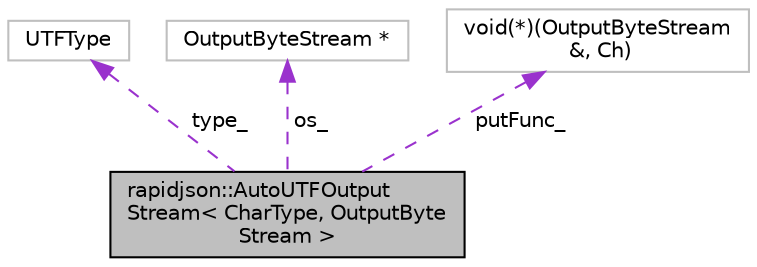 digraph "rapidjson::AutoUTFOutputStream&lt; CharType, OutputByteStream &gt;"
{
 // INTERACTIVE_SVG=YES
 // LATEX_PDF_SIZE
  edge [fontname="Helvetica",fontsize="10",labelfontname="Helvetica",labelfontsize="10"];
  node [fontname="Helvetica",fontsize="10",shape=record];
  Node1 [label="rapidjson::AutoUTFOutput\lStream\< CharType, OutputByte\lStream \>",height=0.2,width=0.4,color="black", fillcolor="grey75", style="filled", fontcolor="black",tooltip="Output stream wrapper with dynamically bound encoding and automatic encoding detection."];
  Node2 -> Node1 [dir="back",color="darkorchid3",fontsize="10",style="dashed",label=" type_" ,fontname="Helvetica"];
  Node2 [label="UTFType",height=0.2,width=0.4,color="grey75", fillcolor="white", style="filled",tooltip=" "];
  Node3 -> Node1 [dir="back",color="darkorchid3",fontsize="10",style="dashed",label=" os_" ,fontname="Helvetica"];
  Node3 [label="OutputByteStream *",height=0.2,width=0.4,color="grey75", fillcolor="white", style="filled",tooltip=" "];
  Node4 -> Node1 [dir="back",color="darkorchid3",fontsize="10",style="dashed",label=" putFunc_" ,fontname="Helvetica"];
  Node4 [label="void(*)(OutputByteStream\l &, Ch)",height=0.2,width=0.4,color="grey75", fillcolor="white", style="filled",tooltip=" "];
}
